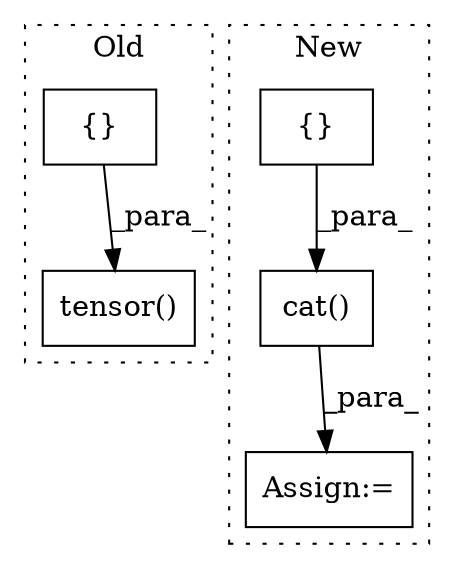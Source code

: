 digraph G {
subgraph cluster0 {
1 [label="tensor()" a="75" s="2333,2356" l="13,1" shape="box"];
5 [label="{}" a="59" s="1994,1994" l="2,1" shape="box"];
label = "Old";
style="dotted";
}
subgraph cluster1 {
2 [label="cat()" a="75" s="2704,2763" l="10,1" shape="box"];
3 [label="Assign:=" a="68" s="2701" l="3" shape="box"];
4 [label="{}" a="59" s="2493,2493" l="2,1" shape="box"];
label = "New";
style="dotted";
}
2 -> 3 [label="_para_"];
4 -> 2 [label="_para_"];
5 -> 1 [label="_para_"];
}